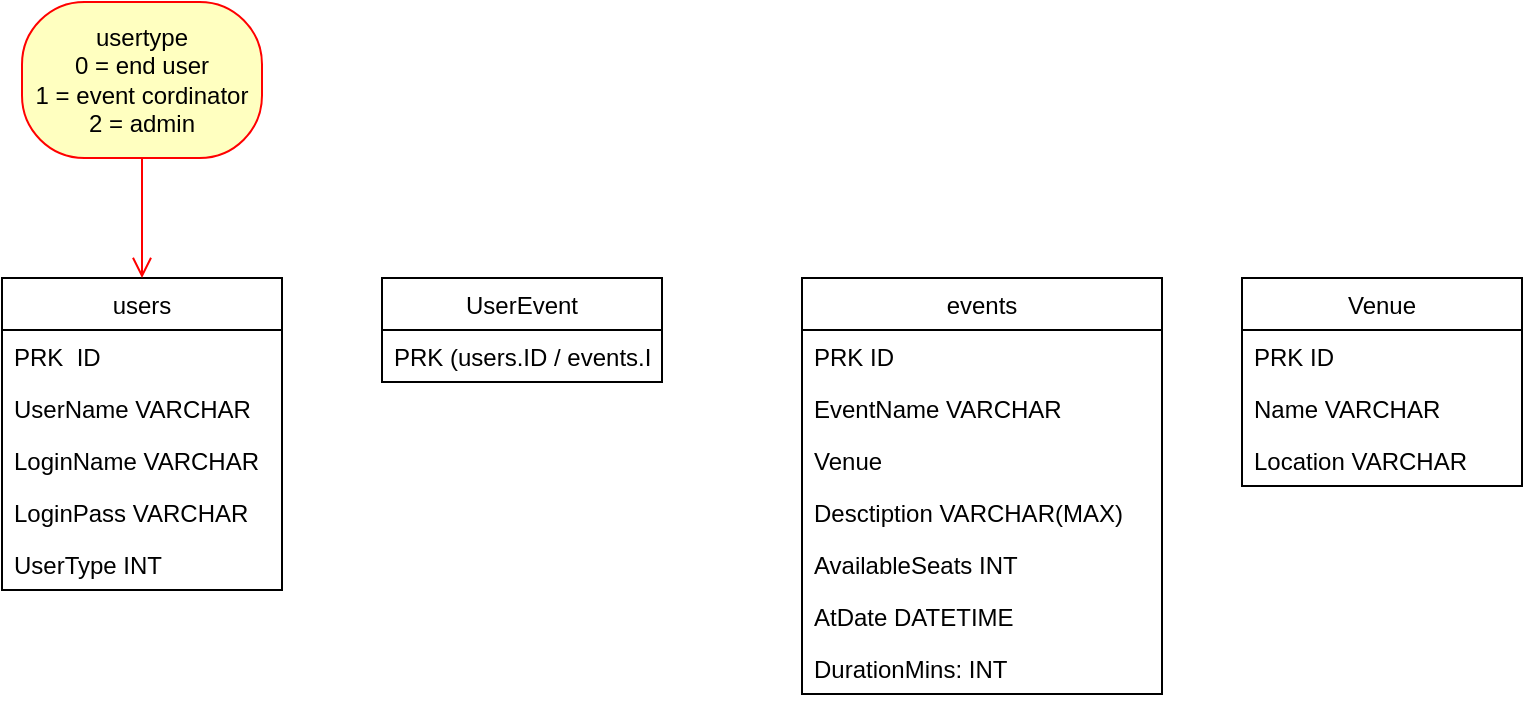 <mxfile version="15.8.4" type="device"><diagram id="kEZYG3aGLap40qByYtUj" name="Side-1"><mxGraphModel dx="1038" dy="649" grid="1" gridSize="10" guides="1" tooltips="1" connect="1" arrows="1" fold="1" page="1" pageScale="1" pageWidth="827" pageHeight="1169" math="0" shadow="0"><root><mxCell id="0"/><mxCell id="1" parent="0"/><mxCell id="DgWlFO5S93TjzgwufPxI-1" value="events" style="swimlane;fontStyle=0;childLayout=stackLayout;horizontal=1;startSize=26;fillColor=none;horizontalStack=0;resizeParent=1;resizeParentMax=0;resizeLast=0;collapsible=1;marginBottom=0;" parent="1" vertex="1"><mxGeometry x="440" y="158" width="180" height="208" as="geometry"/></mxCell><mxCell id="DgWlFO5S93TjzgwufPxI-2" value="PRK ID" style="text;strokeColor=none;fillColor=none;align=left;verticalAlign=top;spacingLeft=4;spacingRight=4;overflow=hidden;rotatable=0;points=[[0,0.5],[1,0.5]];portConstraint=eastwest;" parent="DgWlFO5S93TjzgwufPxI-1" vertex="1"><mxGeometry y="26" width="180" height="26" as="geometry"/></mxCell><mxCell id="DgWlFO5S93TjzgwufPxI-3" value="EventName VARCHAR" style="text;strokeColor=none;fillColor=none;align=left;verticalAlign=top;spacingLeft=4;spacingRight=4;overflow=hidden;rotatable=0;points=[[0,0.5],[1,0.5]];portConstraint=eastwest;" parent="DgWlFO5S93TjzgwufPxI-1" vertex="1"><mxGeometry y="52" width="180" height="26" as="geometry"/></mxCell><mxCell id="DgWlFO5S93TjzgwufPxI-4" value="Venue " style="text;strokeColor=none;fillColor=none;align=left;verticalAlign=top;spacingLeft=4;spacingRight=4;overflow=hidden;rotatable=0;points=[[0,0.5],[1,0.5]];portConstraint=eastwest;" parent="DgWlFO5S93TjzgwufPxI-1" vertex="1"><mxGeometry y="78" width="180" height="26" as="geometry"/></mxCell><mxCell id="5uSxXT8iUN5kk2MYFM6S-7" value="Desctiption VARCHAR(MAX)" style="text;strokeColor=none;fillColor=none;align=left;verticalAlign=top;spacingLeft=4;spacingRight=4;overflow=hidden;rotatable=0;points=[[0,0.5],[1,0.5]];portConstraint=eastwest;" parent="DgWlFO5S93TjzgwufPxI-1" vertex="1"><mxGeometry y="104" width="180" height="26" as="geometry"/></mxCell><mxCell id="5uSxXT8iUN5kk2MYFM6S-8" value="AvailableSeats INT" style="text;strokeColor=none;fillColor=none;align=left;verticalAlign=top;spacingLeft=4;spacingRight=4;overflow=hidden;rotatable=0;points=[[0,0.5],[1,0.5]];portConstraint=eastwest;" parent="DgWlFO5S93TjzgwufPxI-1" vertex="1"><mxGeometry y="130" width="180" height="26" as="geometry"/></mxCell><mxCell id="Txrur7zDu547Oeru97nZ-1" value="AtDate DATETIME" style="text;strokeColor=none;fillColor=none;align=left;verticalAlign=top;spacingLeft=4;spacingRight=4;overflow=hidden;rotatable=0;points=[[0,0.5],[1,0.5]];portConstraint=eastwest;" vertex="1" parent="DgWlFO5S93TjzgwufPxI-1"><mxGeometry y="156" width="180" height="26" as="geometry"/></mxCell><mxCell id="5uSxXT8iUN5kk2MYFM6S-10" value="DurationMins: INT" style="text;strokeColor=none;fillColor=none;align=left;verticalAlign=top;spacingLeft=4;spacingRight=4;overflow=hidden;rotatable=0;points=[[0,0.5],[1,0.5]];portConstraint=eastwest;" parent="DgWlFO5S93TjzgwufPxI-1" vertex="1"><mxGeometry y="182" width="180" height="26" as="geometry"/></mxCell><mxCell id="DgWlFO5S93TjzgwufPxI-5" value="users" style="swimlane;fontStyle=0;childLayout=stackLayout;horizontal=1;startSize=26;fillColor=none;horizontalStack=0;resizeParent=1;resizeParentMax=0;resizeLast=0;collapsible=1;marginBottom=0;" parent="1" vertex="1"><mxGeometry x="40" y="158" width="140" height="156" as="geometry"/></mxCell><mxCell id="DgWlFO5S93TjzgwufPxI-6" value="PRK  ID" style="text;strokeColor=none;fillColor=none;align=left;verticalAlign=top;spacingLeft=4;spacingRight=4;overflow=hidden;rotatable=0;points=[[0,0.5],[1,0.5]];portConstraint=eastwest;" parent="DgWlFO5S93TjzgwufPxI-5" vertex="1"><mxGeometry y="26" width="140" height="26" as="geometry"/></mxCell><mxCell id="DgWlFO5S93TjzgwufPxI-7" value="UserName VARCHAR" style="text;strokeColor=none;fillColor=none;align=left;verticalAlign=top;spacingLeft=4;spacingRight=4;overflow=hidden;rotatable=0;points=[[0,0.5],[1,0.5]];portConstraint=eastwest;" parent="DgWlFO5S93TjzgwufPxI-5" vertex="1"><mxGeometry y="52" width="140" height="26" as="geometry"/></mxCell><mxCell id="DgWlFO5S93TjzgwufPxI-8" value="LoginName VARCHAR" style="text;strokeColor=none;fillColor=none;align=left;verticalAlign=top;spacingLeft=4;spacingRight=4;overflow=hidden;rotatable=0;points=[[0,0.5],[1,0.5]];portConstraint=eastwest;" parent="DgWlFO5S93TjzgwufPxI-5" vertex="1"><mxGeometry y="78" width="140" height="26" as="geometry"/></mxCell><mxCell id="5uSxXT8iUN5kk2MYFM6S-1" value="LoginPass VARCHAR" style="text;strokeColor=none;fillColor=none;align=left;verticalAlign=top;spacingLeft=4;spacingRight=4;overflow=hidden;rotatable=0;points=[[0,0.5],[1,0.5]];portConstraint=eastwest;" parent="DgWlFO5S93TjzgwufPxI-5" vertex="1"><mxGeometry y="104" width="140" height="26" as="geometry"/></mxCell><mxCell id="5uSxXT8iUN5kk2MYFM6S-2" value="UserType INT" style="text;strokeColor=none;fillColor=none;align=left;verticalAlign=top;spacingLeft=4;spacingRight=4;overflow=hidden;rotatable=0;points=[[0,0.5],[1,0.5]];portConstraint=eastwest;" parent="DgWlFO5S93TjzgwufPxI-5" vertex="1"><mxGeometry y="130" width="140" height="26" as="geometry"/></mxCell><mxCell id="DgWlFO5S93TjzgwufPxI-9" value="Venue" style="swimlane;fontStyle=0;childLayout=stackLayout;horizontal=1;startSize=26;fillColor=none;horizontalStack=0;resizeParent=1;resizeParentMax=0;resizeLast=0;collapsible=1;marginBottom=0;" parent="1" vertex="1"><mxGeometry x="660" y="158" width="140" height="104" as="geometry"/></mxCell><mxCell id="5uSxXT8iUN5kk2MYFM6S-13" value="PRK ID" style="text;strokeColor=none;fillColor=none;align=left;verticalAlign=top;spacingLeft=4;spacingRight=4;overflow=hidden;rotatable=0;points=[[0,0.5],[1,0.5]];portConstraint=eastwest;" parent="DgWlFO5S93TjzgwufPxI-9" vertex="1"><mxGeometry y="26" width="140" height="26" as="geometry"/></mxCell><mxCell id="DgWlFO5S93TjzgwufPxI-10" value="Name VARCHAR" style="text;strokeColor=none;fillColor=none;align=left;verticalAlign=top;spacingLeft=4;spacingRight=4;overflow=hidden;rotatable=0;points=[[0,0.5],[1,0.5]];portConstraint=eastwest;" parent="DgWlFO5S93TjzgwufPxI-9" vertex="1"><mxGeometry y="52" width="140" height="26" as="geometry"/></mxCell><mxCell id="DgWlFO5S93TjzgwufPxI-11" value="Location VARCHAR" style="text;strokeColor=none;fillColor=none;align=left;verticalAlign=top;spacingLeft=4;spacingRight=4;overflow=hidden;rotatable=0;points=[[0,0.5],[1,0.5]];portConstraint=eastwest;" parent="DgWlFO5S93TjzgwufPxI-9" vertex="1"><mxGeometry y="78" width="140" height="26" as="geometry"/></mxCell><mxCell id="5uSxXT8iUN5kk2MYFM6S-3" value="UserEvent" style="swimlane;fontStyle=0;childLayout=stackLayout;horizontal=1;startSize=26;fillColor=none;horizontalStack=0;resizeParent=1;resizeParentMax=0;resizeLast=0;collapsible=1;marginBottom=0;" parent="1" vertex="1"><mxGeometry x="230" y="158" width="140" height="52" as="geometry"/></mxCell><mxCell id="5uSxXT8iUN5kk2MYFM6S-5" value="PRK (users.ID / events.ID)" style="text;strokeColor=none;fillColor=none;align=left;verticalAlign=top;spacingLeft=4;spacingRight=4;overflow=hidden;rotatable=0;points=[[0,0.5],[1,0.5]];portConstraint=eastwest;" parent="5uSxXT8iUN5kk2MYFM6S-3" vertex="1"><mxGeometry y="26" width="140" height="26" as="geometry"/></mxCell><mxCell id="5uSxXT8iUN5kk2MYFM6S-11" value="usertype&lt;br&gt;0 = end user&lt;br&gt;1 = event cordinator&lt;br&gt;2 = admin" style="rounded=1;whiteSpace=wrap;html=1;arcSize=40;fontColor=#000000;fillColor=#ffffc0;strokeColor=#ff0000;" parent="1" vertex="1"><mxGeometry x="50" y="20" width="120" height="78" as="geometry"/></mxCell><mxCell id="5uSxXT8iUN5kk2MYFM6S-12" value="" style="edgeStyle=orthogonalEdgeStyle;html=1;verticalAlign=bottom;endArrow=open;endSize=8;strokeColor=#ff0000;rounded=0;" parent="1" source="5uSxXT8iUN5kk2MYFM6S-11" edge="1"><mxGeometry relative="1" as="geometry"><mxPoint x="110" y="158" as="targetPoint"/></mxGeometry></mxCell></root></mxGraphModel></diagram></mxfile>